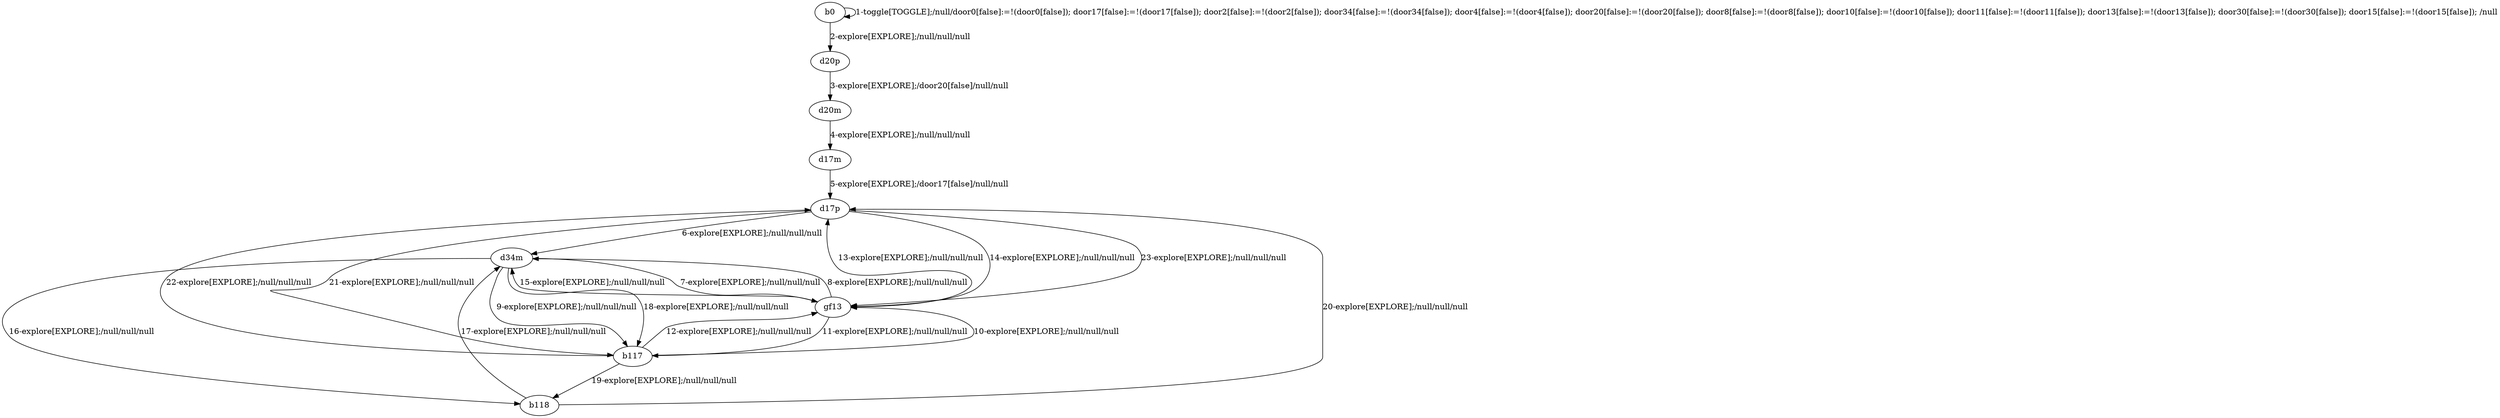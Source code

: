 # Total number of goals covered by this test: 4
# d17p --> b117
# b118 --> d34m
# gf13 --> b117
# b117 --> d17p

digraph g {
"b0" -> "b0" [label = "1-toggle[TOGGLE];/null/door0[false]:=!(door0[false]); door17[false]:=!(door17[false]); door2[false]:=!(door2[false]); door34[false]:=!(door34[false]); door4[false]:=!(door4[false]); door20[false]:=!(door20[false]); door8[false]:=!(door8[false]); door10[false]:=!(door10[false]); door11[false]:=!(door11[false]); door13[false]:=!(door13[false]); door30[false]:=!(door30[false]); door15[false]:=!(door15[false]); /null"];
"b0" -> "d20p" [label = "2-explore[EXPLORE];/null/null/null"];
"d20p" -> "d20m" [label = "3-explore[EXPLORE];/door20[false]/null/null"];
"d20m" -> "d17m" [label = "4-explore[EXPLORE];/null/null/null"];
"d17m" -> "d17p" [label = "5-explore[EXPLORE];/door17[false]/null/null"];
"d17p" -> "d34m" [label = "6-explore[EXPLORE];/null/null/null"];
"d34m" -> "gf13" [label = "7-explore[EXPLORE];/null/null/null"];
"gf13" -> "d34m" [label = "8-explore[EXPLORE];/null/null/null"];
"d34m" -> "b117" [label = "9-explore[EXPLORE];/null/null/null"];
"b117" -> "gf13" [label = "10-explore[EXPLORE];/null/null/null"];
"gf13" -> "b117" [label = "11-explore[EXPLORE];/null/null/null"];
"b117" -> "gf13" [label = "12-explore[EXPLORE];/null/null/null"];
"gf13" -> "d17p" [label = "13-explore[EXPLORE];/null/null/null"];
"d17p" -> "gf13" [label = "14-explore[EXPLORE];/null/null/null"];
"gf13" -> "d34m" [label = "15-explore[EXPLORE];/null/null/null"];
"d34m" -> "b118" [label = "16-explore[EXPLORE];/null/null/null"];
"b118" -> "d34m" [label = "17-explore[EXPLORE];/null/null/null"];
"d34m" -> "b117" [label = "18-explore[EXPLORE];/null/null/null"];
"b117" -> "b118" [label = "19-explore[EXPLORE];/null/null/null"];
"b118" -> "d17p" [label = "20-explore[EXPLORE];/null/null/null"];
"d17p" -> "b117" [label = "21-explore[EXPLORE];/null/null/null"];
"b117" -> "d17p" [label = "22-explore[EXPLORE];/null/null/null"];
"d17p" -> "gf13" [label = "23-explore[EXPLORE];/null/null/null"];
}